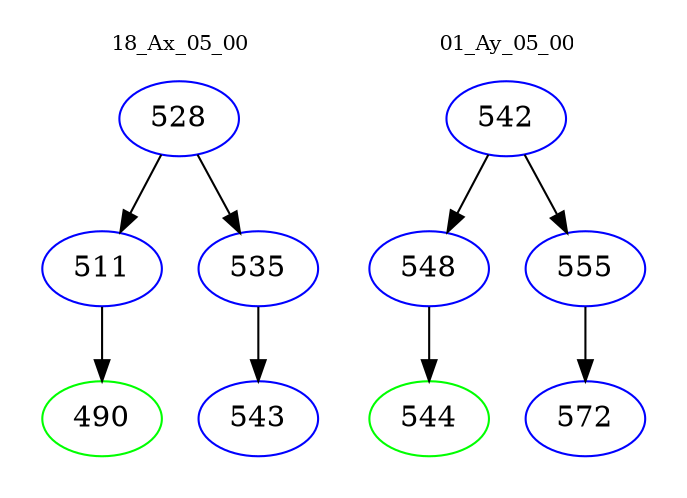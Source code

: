 digraph{
subgraph cluster_0 {
color = white
label = "18_Ax_05_00";
fontsize=10;
T0_528 [label="528", color="blue"]
T0_528 -> T0_511 [color="black"]
T0_511 [label="511", color="blue"]
T0_511 -> T0_490 [color="black"]
T0_490 [label="490", color="green"]
T0_528 -> T0_535 [color="black"]
T0_535 [label="535", color="blue"]
T0_535 -> T0_543 [color="black"]
T0_543 [label="543", color="blue"]
}
subgraph cluster_1 {
color = white
label = "01_Ay_05_00";
fontsize=10;
T1_542 [label="542", color="blue"]
T1_542 -> T1_548 [color="black"]
T1_548 [label="548", color="blue"]
T1_548 -> T1_544 [color="black"]
T1_544 [label="544", color="green"]
T1_542 -> T1_555 [color="black"]
T1_555 [label="555", color="blue"]
T1_555 -> T1_572 [color="black"]
T1_572 [label="572", color="blue"]
}
}
